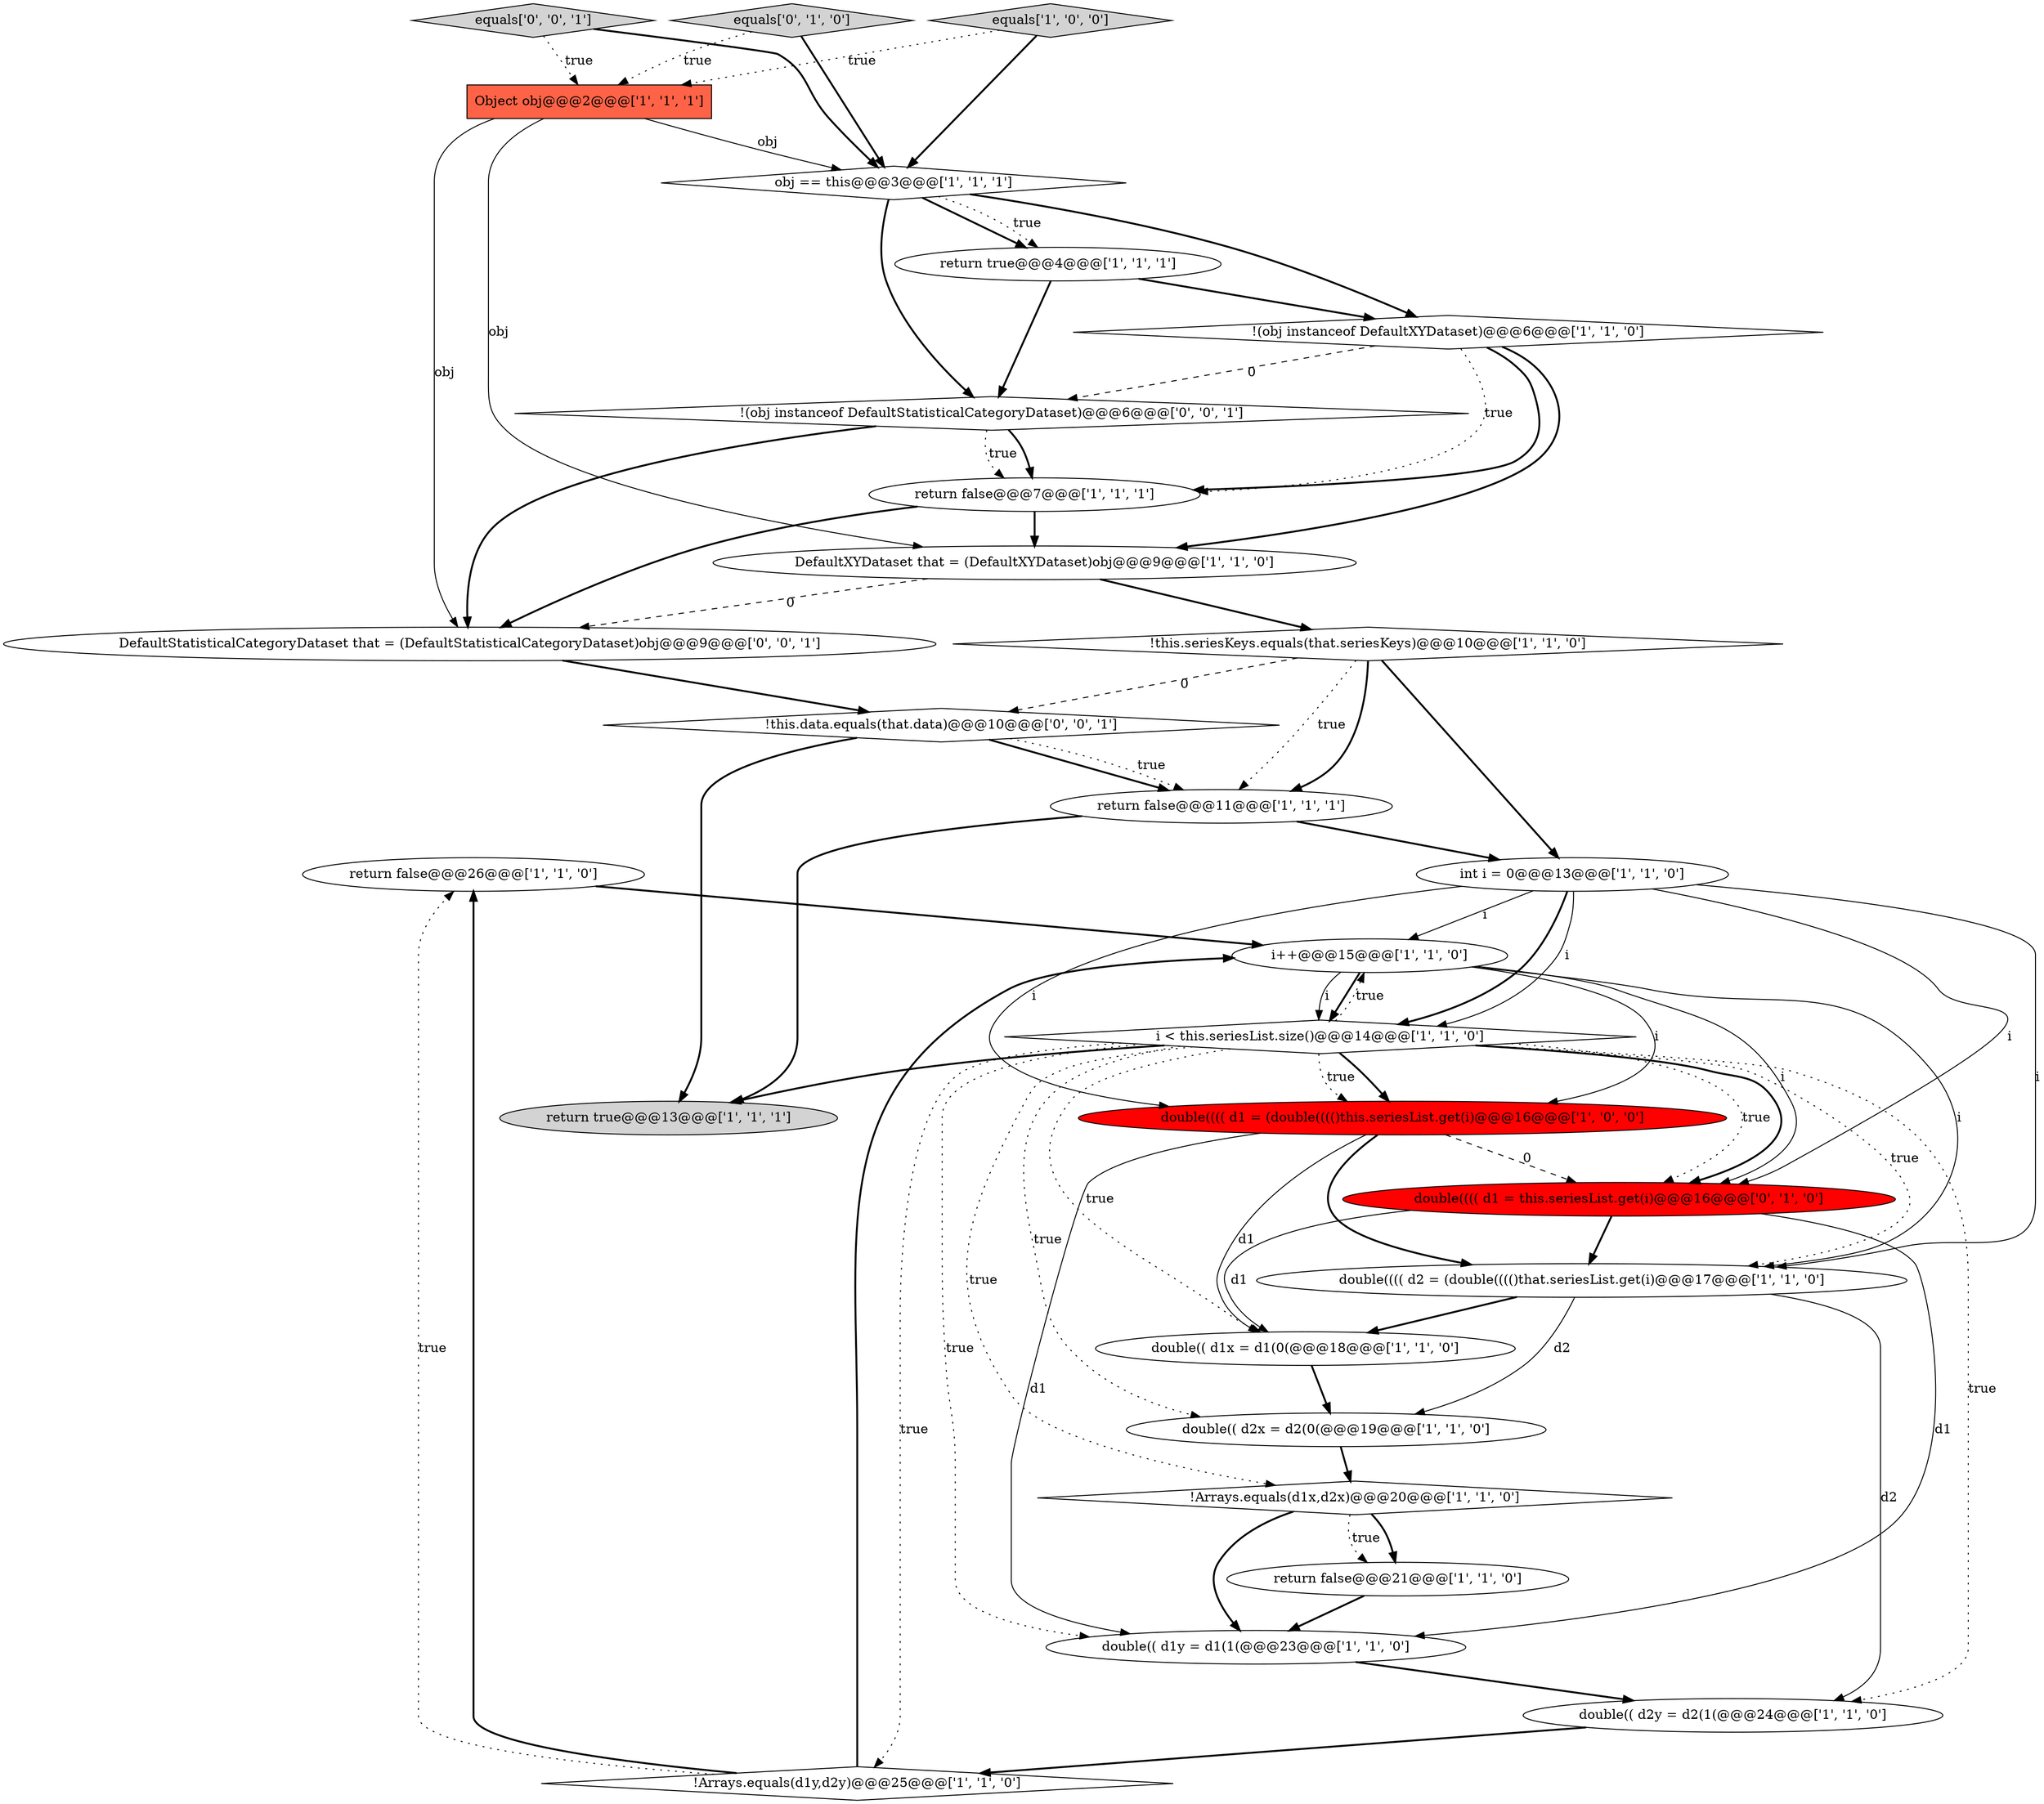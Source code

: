 digraph {
15 [style = filled, label = "return false@@@26@@@['1', '1', '0']", fillcolor = white, shape = ellipse image = "AAA0AAABBB1BBB"];
10 [style = filled, label = "!(obj instanceof DefaultXYDataset)@@@6@@@['1', '1', '0']", fillcolor = white, shape = diamond image = "AAA0AAABBB1BBB"];
9 [style = filled, label = "double(((( d1 = (double(((()this.seriesList.get(i)@@@16@@@['1', '0', '0']", fillcolor = red, shape = ellipse image = "AAA1AAABBB1BBB"];
28 [style = filled, label = "!this.data.equals(that.data)@@@10@@@['0', '0', '1']", fillcolor = white, shape = diamond image = "AAA0AAABBB3BBB"];
4 [style = filled, label = "double(( d1x = d1(0(@@@18@@@['1', '1', '0']", fillcolor = white, shape = ellipse image = "AAA0AAABBB1BBB"];
19 [style = filled, label = "!this.seriesKeys.equals(that.seriesKeys)@@@10@@@['1', '1', '0']", fillcolor = white, shape = diamond image = "AAA0AAABBB1BBB"];
24 [style = filled, label = "double(((( d1 = this.seriesList.get(i)@@@16@@@['0', '1', '0']", fillcolor = red, shape = ellipse image = "AAA1AAABBB2BBB"];
2 [style = filled, label = "Object obj@@@2@@@['1', '1', '1']", fillcolor = tomato, shape = box image = "AAA0AAABBB1BBB"];
26 [style = filled, label = "!(obj instanceof DefaultStatisticalCategoryDataset)@@@6@@@['0', '0', '1']", fillcolor = white, shape = diamond image = "AAA0AAABBB3BBB"];
11 [style = filled, label = "return false@@@21@@@['1', '1', '0']", fillcolor = white, shape = ellipse image = "AAA0AAABBB1BBB"];
5 [style = filled, label = "double(( d2x = d2(0(@@@19@@@['1', '1', '0']", fillcolor = white, shape = ellipse image = "AAA0AAABBB1BBB"];
13 [style = filled, label = "return true@@@4@@@['1', '1', '1']", fillcolor = white, shape = ellipse image = "AAA0AAABBB1BBB"];
8 [style = filled, label = "return true@@@13@@@['1', '1', '1']", fillcolor = lightgray, shape = ellipse image = "AAA0AAABBB1BBB"];
0 [style = filled, label = "i++@@@15@@@['1', '1', '0']", fillcolor = white, shape = ellipse image = "AAA0AAABBB1BBB"];
6 [style = filled, label = "return false@@@11@@@['1', '1', '1']", fillcolor = white, shape = ellipse image = "AAA0AAABBB1BBB"];
21 [style = filled, label = "int i = 0@@@13@@@['1', '1', '0']", fillcolor = white, shape = ellipse image = "AAA0AAABBB1BBB"];
3 [style = filled, label = "double(((( d2 = (double(((()that.seriesList.get(i)@@@17@@@['1', '1', '0']", fillcolor = white, shape = ellipse image = "AAA0AAABBB1BBB"];
27 [style = filled, label = "equals['0', '0', '1']", fillcolor = lightgray, shape = diamond image = "AAA0AAABBB3BBB"];
1 [style = filled, label = "double(( d1y = d1(1(@@@23@@@['1', '1', '0']", fillcolor = white, shape = ellipse image = "AAA0AAABBB1BBB"];
23 [style = filled, label = "equals['0', '1', '0']", fillcolor = lightgray, shape = diamond image = "AAA0AAABBB2BBB"];
22 [style = filled, label = "i < this.seriesList.size()@@@14@@@['1', '1', '0']", fillcolor = white, shape = diamond image = "AAA0AAABBB1BBB"];
7 [style = filled, label = "obj == this@@@3@@@['1', '1', '1']", fillcolor = white, shape = diamond image = "AAA0AAABBB1BBB"];
18 [style = filled, label = "DefaultXYDataset that = (DefaultXYDataset)obj@@@9@@@['1', '1', '0']", fillcolor = white, shape = ellipse image = "AAA0AAABBB1BBB"];
17 [style = filled, label = "return false@@@7@@@['1', '1', '1']", fillcolor = white, shape = ellipse image = "AAA0AAABBB1BBB"];
16 [style = filled, label = "!Arrays.equals(d1x,d2x)@@@20@@@['1', '1', '0']", fillcolor = white, shape = diamond image = "AAA0AAABBB1BBB"];
12 [style = filled, label = "!Arrays.equals(d1y,d2y)@@@25@@@['1', '1', '0']", fillcolor = white, shape = diamond image = "AAA0AAABBB1BBB"];
20 [style = filled, label = "double(( d2y = d2(1(@@@24@@@['1', '1', '0']", fillcolor = white, shape = ellipse image = "AAA0AAABBB1BBB"];
25 [style = filled, label = "DefaultStatisticalCategoryDataset that = (DefaultStatisticalCategoryDataset)obj@@@9@@@['0', '0', '1']", fillcolor = white, shape = ellipse image = "AAA0AAABBB3BBB"];
14 [style = filled, label = "equals['1', '0', '0']", fillcolor = lightgray, shape = diamond image = "AAA0AAABBB1BBB"];
7->13 [style = bold, label=""];
0->9 [style = solid, label="i"];
14->2 [style = dotted, label="true"];
13->10 [style = bold, label=""];
10->18 [style = bold, label=""];
17->25 [style = bold, label=""];
25->28 [style = bold, label=""];
28->6 [style = bold, label=""];
16->11 [style = bold, label=""];
26->17 [style = bold, label=""];
9->24 [style = dashed, label="0"];
7->10 [style = bold, label=""];
11->1 [style = bold, label=""];
6->21 [style = bold, label=""];
22->0 [style = dotted, label="true"];
7->13 [style = dotted, label="true"];
24->4 [style = solid, label="d1"];
26->25 [style = bold, label=""];
22->9 [style = bold, label=""];
12->15 [style = bold, label=""];
18->19 [style = bold, label=""];
12->15 [style = dotted, label="true"];
1->20 [style = bold, label=""];
21->24 [style = solid, label="i"];
10->17 [style = bold, label=""];
27->2 [style = dotted, label="true"];
22->24 [style = dotted, label="true"];
21->9 [style = solid, label="i"];
19->6 [style = bold, label=""];
12->0 [style = bold, label=""];
2->7 [style = solid, label="obj"];
23->2 [style = dotted, label="true"];
0->22 [style = solid, label="i"];
3->4 [style = bold, label=""];
3->20 [style = solid, label="d2"];
22->12 [style = dotted, label="true"];
14->7 [style = bold, label=""];
10->17 [style = dotted, label="true"];
22->5 [style = dotted, label="true"];
28->6 [style = dotted, label="true"];
22->8 [style = bold, label=""];
5->16 [style = bold, label=""];
7->26 [style = bold, label=""];
22->1 [style = dotted, label="true"];
2->18 [style = solid, label="obj"];
10->26 [style = dashed, label="0"];
22->20 [style = dotted, label="true"];
16->1 [style = bold, label=""];
9->4 [style = solid, label="d1"];
21->22 [style = bold, label=""];
13->26 [style = bold, label=""];
2->25 [style = solid, label="obj"];
26->17 [style = dotted, label="true"];
22->16 [style = dotted, label="true"];
9->1 [style = solid, label="d1"];
17->18 [style = bold, label=""];
0->3 [style = solid, label="i"];
0->22 [style = bold, label=""];
0->24 [style = solid, label="i"];
20->12 [style = bold, label=""];
15->0 [style = bold, label=""];
28->8 [style = bold, label=""];
6->8 [style = bold, label=""];
22->3 [style = dotted, label="true"];
3->5 [style = solid, label="d2"];
9->3 [style = bold, label=""];
19->6 [style = dotted, label="true"];
23->7 [style = bold, label=""];
22->24 [style = bold, label=""];
22->9 [style = dotted, label="true"];
21->22 [style = solid, label="i"];
21->3 [style = solid, label="i"];
21->0 [style = solid, label="i"];
22->4 [style = dotted, label="true"];
16->11 [style = dotted, label="true"];
4->5 [style = bold, label=""];
24->3 [style = bold, label=""];
27->7 [style = bold, label=""];
19->28 [style = dashed, label="0"];
24->1 [style = solid, label="d1"];
18->25 [style = dashed, label="0"];
19->21 [style = bold, label=""];
}
